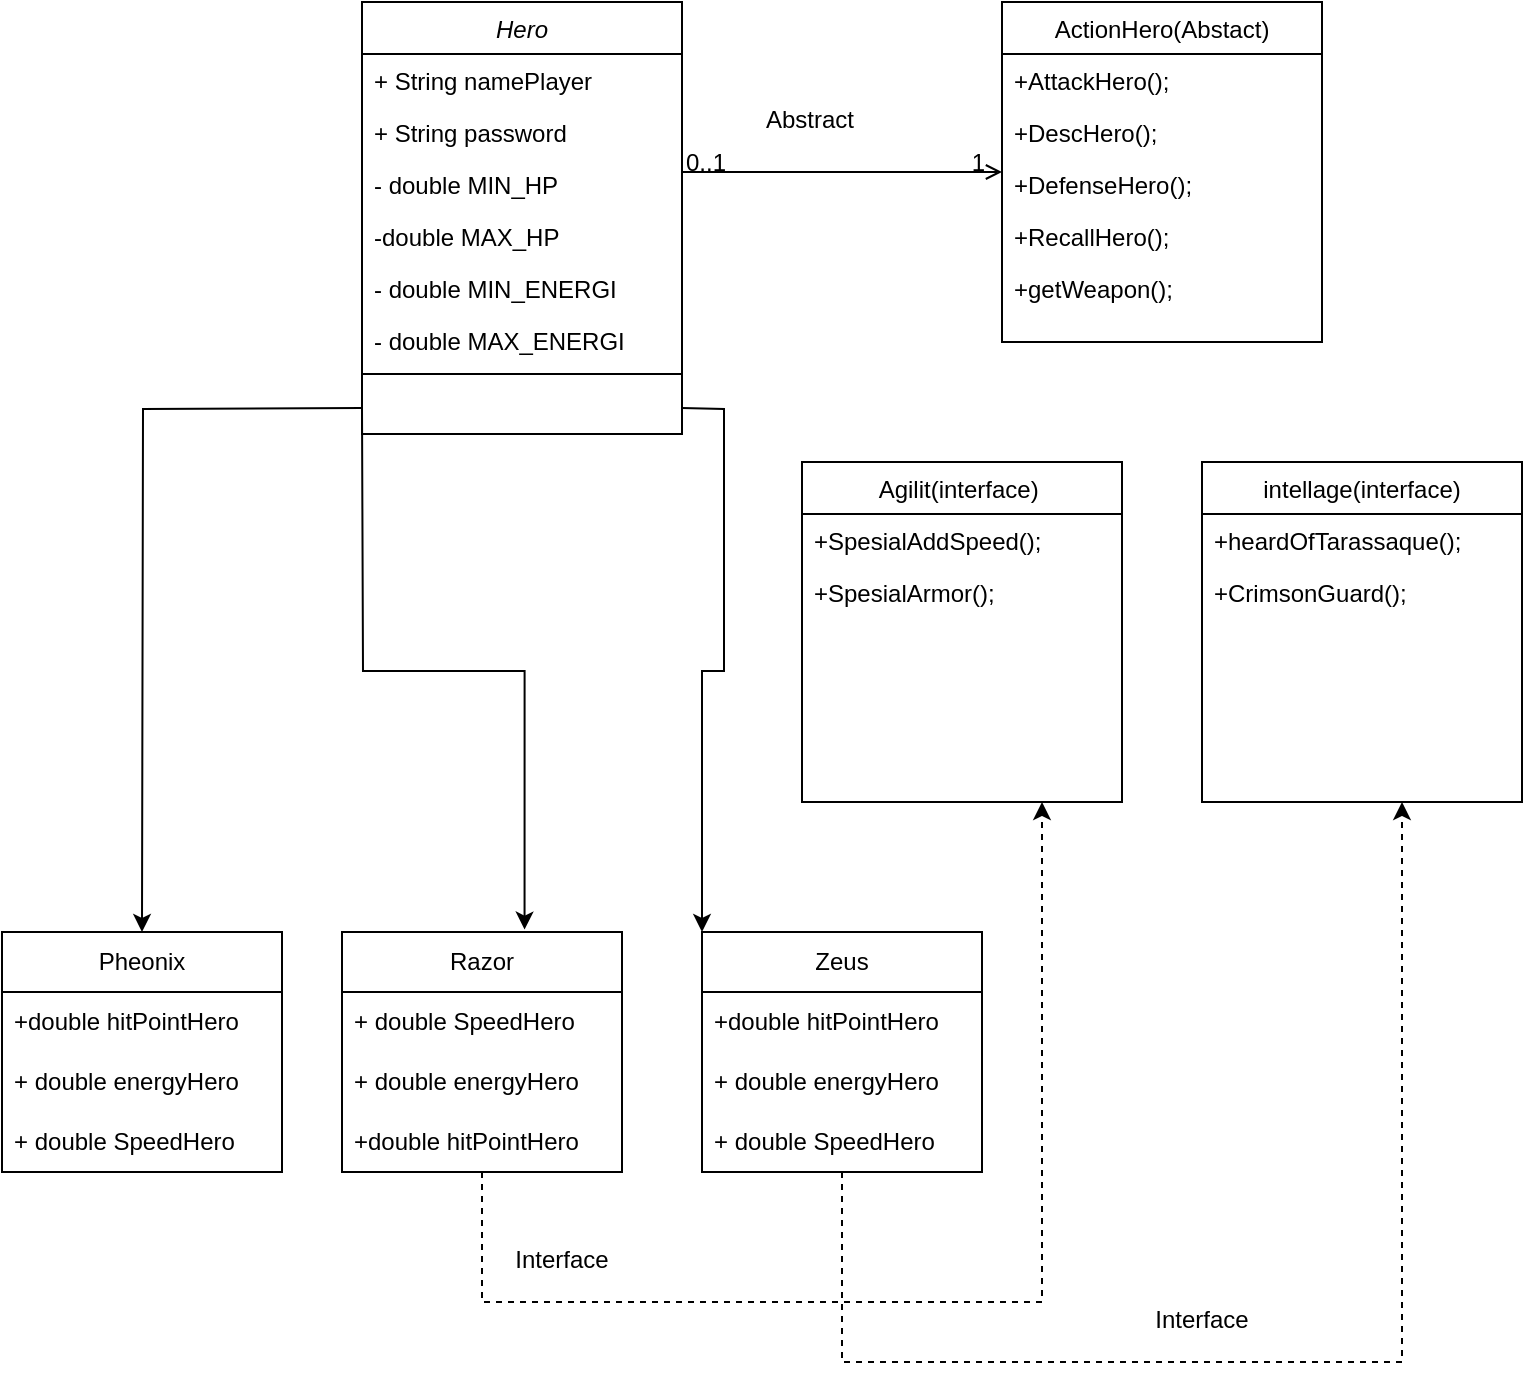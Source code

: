 <mxfile version="20.7.4" type="device"><diagram id="C5RBs43oDa-KdzZeNtuy" name="Page-1"><mxGraphModel dx="1588" dy="924" grid="1" gridSize="10" guides="1" tooltips="1" connect="1" arrows="1" fold="1" page="1" pageScale="1" pageWidth="827" pageHeight="1169" math="0" shadow="0"><root><mxCell id="WIyWlLk6GJQsqaUBKTNV-0"/><mxCell id="WIyWlLk6GJQsqaUBKTNV-1" parent="WIyWlLk6GJQsqaUBKTNV-0"/><mxCell id="zkfFHV4jXpPFQw0GAbJ--0" value="Hero" style="swimlane;fontStyle=2;align=center;verticalAlign=top;childLayout=stackLayout;horizontal=1;startSize=26;horizontalStack=0;resizeParent=1;resizeLast=0;collapsible=1;marginBottom=0;rounded=0;shadow=0;strokeWidth=1;" parent="WIyWlLk6GJQsqaUBKTNV-1" vertex="1"><mxGeometry x="220" y="122" width="160" height="216" as="geometry"><mxRectangle x="230" y="140" width="160" height="26" as="alternateBounds"/></mxGeometry></mxCell><mxCell id="zkfFHV4jXpPFQw0GAbJ--1" value="+ String namePlayer" style="text;align=left;verticalAlign=top;spacingLeft=4;spacingRight=4;overflow=hidden;rotatable=0;points=[[0,0.5],[1,0.5]];portConstraint=eastwest;" parent="zkfFHV4jXpPFQw0GAbJ--0" vertex="1"><mxGeometry y="26" width="160" height="26" as="geometry"/></mxCell><mxCell id="zkfFHV4jXpPFQw0GAbJ--2" value="+ String password" style="text;align=left;verticalAlign=top;spacingLeft=4;spacingRight=4;overflow=hidden;rotatable=0;points=[[0,0.5],[1,0.5]];portConstraint=eastwest;rounded=0;shadow=0;html=0;" parent="zkfFHV4jXpPFQw0GAbJ--0" vertex="1"><mxGeometry y="52" width="160" height="26" as="geometry"/></mxCell><mxCell id="zkfFHV4jXpPFQw0GAbJ--3" value="- double MIN_HP" style="text;align=left;verticalAlign=top;spacingLeft=4;spacingRight=4;overflow=hidden;rotatable=0;points=[[0,0.5],[1,0.5]];portConstraint=eastwest;rounded=0;shadow=0;html=0;" parent="zkfFHV4jXpPFQw0GAbJ--0" vertex="1"><mxGeometry y="78" width="160" height="26" as="geometry"/></mxCell><mxCell id="2vSFdWU1uUnVBV0djzHO-0" value="-double MAX_HP" style="text;align=left;verticalAlign=top;spacingLeft=4;spacingRight=4;overflow=hidden;rotatable=0;points=[[0,0.5],[1,0.5]];portConstraint=eastwest;rounded=0;shadow=0;html=0;" parent="zkfFHV4jXpPFQw0GAbJ--0" vertex="1"><mxGeometry y="104" width="160" height="26" as="geometry"/></mxCell><mxCell id="2vSFdWU1uUnVBV0djzHO-2" value="- double MIN_ENERGI" style="text;align=left;verticalAlign=top;spacingLeft=4;spacingRight=4;overflow=hidden;rotatable=0;points=[[0,0.5],[1,0.5]];portConstraint=eastwest;rounded=0;shadow=0;html=0;" parent="zkfFHV4jXpPFQw0GAbJ--0" vertex="1"><mxGeometry y="130" width="160" height="26" as="geometry"/></mxCell><mxCell id="2vSFdWU1uUnVBV0djzHO-1" value="- double MAX_ENERGI" style="text;align=left;verticalAlign=top;spacingLeft=4;spacingRight=4;overflow=hidden;rotatable=0;points=[[0,0.5],[1,0.5]];portConstraint=eastwest;rounded=0;shadow=0;html=0;" parent="zkfFHV4jXpPFQw0GAbJ--0" vertex="1"><mxGeometry y="156" width="160" height="26" as="geometry"/></mxCell><mxCell id="zkfFHV4jXpPFQw0GAbJ--4" value="" style="line;html=1;strokeWidth=1;align=left;verticalAlign=middle;spacingTop=-1;spacingLeft=3;spacingRight=3;rotatable=0;labelPosition=right;points=[];portConstraint=eastwest;" parent="zkfFHV4jXpPFQw0GAbJ--0" vertex="1"><mxGeometry y="182" width="160" height="8" as="geometry"/></mxCell><mxCell id="zkfFHV4jXpPFQw0GAbJ--17" value="ActionHero(Abstact)" style="swimlane;fontStyle=0;align=center;verticalAlign=top;childLayout=stackLayout;horizontal=1;startSize=26;horizontalStack=0;resizeParent=1;resizeLast=0;collapsible=1;marginBottom=0;rounded=0;shadow=0;strokeWidth=1;" parent="WIyWlLk6GJQsqaUBKTNV-1" vertex="1"><mxGeometry x="540" y="122" width="160" height="170" as="geometry"><mxRectangle x="550" y="140" width="160" height="26" as="alternateBounds"/></mxGeometry></mxCell><mxCell id="2vSFdWU1uUnVBV0djzHO-3" value="+AttackHero();" style="text;align=left;verticalAlign=top;spacingLeft=4;spacingRight=4;overflow=hidden;rotatable=0;points=[[0,0.5],[1,0.5]];portConstraint=eastwest;rounded=0;shadow=0;html=0;" parent="zkfFHV4jXpPFQw0GAbJ--17" vertex="1"><mxGeometry y="26" width="160" height="26" as="geometry"/></mxCell><mxCell id="zkfFHV4jXpPFQw0GAbJ--19" value="+DescHero();" style="text;align=left;verticalAlign=top;spacingLeft=4;spacingRight=4;overflow=hidden;rotatable=0;points=[[0,0.5],[1,0.5]];portConstraint=eastwest;rounded=0;shadow=0;html=0;" parent="zkfFHV4jXpPFQw0GAbJ--17" vertex="1"><mxGeometry y="52" width="160" height="26" as="geometry"/></mxCell><mxCell id="2vSFdWU1uUnVBV0djzHO-4" value="+DefenseHero();" style="text;align=left;verticalAlign=top;spacingLeft=4;spacingRight=4;overflow=hidden;rotatable=0;points=[[0,0.5],[1,0.5]];portConstraint=eastwest;rounded=0;shadow=0;html=0;" parent="zkfFHV4jXpPFQw0GAbJ--17" vertex="1"><mxGeometry y="78" width="160" height="26" as="geometry"/></mxCell><mxCell id="2vSFdWU1uUnVBV0djzHO-5" value="+RecallHero();" style="text;align=left;verticalAlign=top;spacingLeft=4;spacingRight=4;overflow=hidden;rotatable=0;points=[[0,0.5],[1,0.5]];portConstraint=eastwest;rounded=0;shadow=0;html=0;" parent="zkfFHV4jXpPFQw0GAbJ--17" vertex="1"><mxGeometry y="104" width="160" height="26" as="geometry"/></mxCell><mxCell id="2vSFdWU1uUnVBV0djzHO-6" value="+getWeapon();" style="text;align=left;verticalAlign=top;spacingLeft=4;spacingRight=4;overflow=hidden;rotatable=0;points=[[0,0.5],[1,0.5]];portConstraint=eastwest;rounded=0;shadow=0;html=0;" parent="zkfFHV4jXpPFQw0GAbJ--17" vertex="1"><mxGeometry y="130" width="160" height="26" as="geometry"/></mxCell><mxCell id="zkfFHV4jXpPFQw0GAbJ--26" value="" style="endArrow=open;shadow=0;strokeWidth=1;rounded=0;endFill=1;edgeStyle=elbowEdgeStyle;elbow=vertical;" parent="WIyWlLk6GJQsqaUBKTNV-1" source="zkfFHV4jXpPFQw0GAbJ--0" target="zkfFHV4jXpPFQw0GAbJ--17" edge="1"><mxGeometry x="0.5" y="41" relative="1" as="geometry"><mxPoint x="380" y="194" as="sourcePoint"/><mxPoint x="540" y="194" as="targetPoint"/><mxPoint x="-40" y="32" as="offset"/></mxGeometry></mxCell><mxCell id="zkfFHV4jXpPFQw0GAbJ--27" value="0..1" style="resizable=0;align=left;verticalAlign=bottom;labelBackgroundColor=none;fontSize=12;" parent="zkfFHV4jXpPFQw0GAbJ--26" connectable="0" vertex="1"><mxGeometry x="-1" relative="1" as="geometry"><mxPoint y="4" as="offset"/></mxGeometry></mxCell><mxCell id="zkfFHV4jXpPFQw0GAbJ--28" value="1" style="resizable=0;align=right;verticalAlign=bottom;labelBackgroundColor=none;fontSize=12;" parent="zkfFHV4jXpPFQw0GAbJ--26" connectable="0" vertex="1"><mxGeometry x="1" relative="1" as="geometry"><mxPoint x="-7" y="4" as="offset"/></mxGeometry></mxCell><mxCell id="2vSFdWU1uUnVBV0djzHO-7" value="Agilit(interface) " style="swimlane;fontStyle=0;align=center;verticalAlign=top;childLayout=stackLayout;horizontal=1;startSize=26;horizontalStack=0;resizeParent=1;resizeLast=0;collapsible=1;marginBottom=0;rounded=0;shadow=0;strokeWidth=1;" parent="WIyWlLk6GJQsqaUBKTNV-1" vertex="1"><mxGeometry x="440" y="352" width="160" height="170" as="geometry"><mxRectangle x="550" y="140" width="160" height="26" as="alternateBounds"/></mxGeometry></mxCell><mxCell id="2vSFdWU1uUnVBV0djzHO-38" value="+SpesialAddSpeed();" style="text;align=left;verticalAlign=top;spacingLeft=4;spacingRight=4;overflow=hidden;rotatable=0;points=[[0,0.5],[1,0.5]];portConstraint=eastwest;rounded=0;shadow=0;html=0;" parent="2vSFdWU1uUnVBV0djzHO-7" vertex="1"><mxGeometry y="26" width="160" height="26" as="geometry"/></mxCell><mxCell id="2vSFdWU1uUnVBV0djzHO-39" value="+SpesialArmor();" style="text;align=left;verticalAlign=top;spacingLeft=4;spacingRight=4;overflow=hidden;rotatable=0;points=[[0,0.5],[1,0.5]];portConstraint=eastwest;rounded=0;shadow=0;html=0;" parent="2vSFdWU1uUnVBV0djzHO-7" vertex="1"><mxGeometry y="52" width="160" height="26" as="geometry"/></mxCell><mxCell id="2vSFdWU1uUnVBV0djzHO-14" value="intellage(interface)" style="swimlane;fontStyle=0;align=center;verticalAlign=top;childLayout=stackLayout;horizontal=1;startSize=26;horizontalStack=0;resizeParent=1;resizeLast=0;collapsible=1;marginBottom=0;rounded=0;shadow=0;strokeWidth=1;" parent="WIyWlLk6GJQsqaUBKTNV-1" vertex="1"><mxGeometry x="640" y="352" width="160" height="170" as="geometry"><mxRectangle x="550" y="140" width="160" height="26" as="alternateBounds"/></mxGeometry></mxCell><mxCell id="2vSFdWU1uUnVBV0djzHO-40" value="+heardOfTarassaque();" style="text;align=left;verticalAlign=top;spacingLeft=4;spacingRight=4;overflow=hidden;rotatable=0;points=[[0,0.5],[1,0.5]];portConstraint=eastwest;rounded=0;shadow=0;html=0;" parent="2vSFdWU1uUnVBV0djzHO-14" vertex="1"><mxGeometry y="26" width="160" height="26" as="geometry"/></mxCell><mxCell id="2vSFdWU1uUnVBV0djzHO-43" value="+CrimsonGuard();" style="text;align=left;verticalAlign=top;spacingLeft=4;spacingRight=4;overflow=hidden;rotatable=0;points=[[0,0.5],[1,0.5]];portConstraint=eastwest;rounded=0;shadow=0;html=0;" parent="2vSFdWU1uUnVBV0djzHO-14" vertex="1"><mxGeometry y="52" width="160" height="26" as="geometry"/></mxCell><mxCell id="2vSFdWU1uUnVBV0djzHO-35" style="edgeStyle=orthogonalEdgeStyle;rounded=0;orthogonalLoop=1;jettySize=auto;html=1;entryX=0.75;entryY=1;entryDx=0;entryDy=0;dashed=1;" parent="WIyWlLk6GJQsqaUBKTNV-1" source="2vSFdWU1uUnVBV0djzHO-28" target="2vSFdWU1uUnVBV0djzHO-7" edge="1"><mxGeometry relative="1" as="geometry"><Array as="points"><mxPoint x="280" y="772"/><mxPoint x="560" y="772"/></Array></mxGeometry></mxCell><mxCell id="2vSFdWU1uUnVBV0djzHO-28" value="Razor" style="swimlane;fontStyle=0;childLayout=stackLayout;horizontal=1;startSize=30;horizontalStack=0;resizeParent=1;resizeParentMax=0;resizeLast=0;collapsible=1;marginBottom=0;whiteSpace=wrap;html=1;" parent="WIyWlLk6GJQsqaUBKTNV-1" vertex="1"><mxGeometry x="210" y="587" width="140" height="120" as="geometry"/></mxCell><mxCell id="2vSFdWU1uUnVBV0djzHO-57" value="+ double SpeedHero" style="text;strokeColor=none;fillColor=none;align=left;verticalAlign=middle;spacingLeft=4;spacingRight=4;overflow=hidden;points=[[0,0.5],[1,0.5]];portConstraint=eastwest;rotatable=0;whiteSpace=wrap;html=1;" parent="2vSFdWU1uUnVBV0djzHO-28" vertex="1"><mxGeometry y="30" width="140" height="30" as="geometry"/></mxCell><mxCell id="2vSFdWU1uUnVBV0djzHO-56" value="+ double energyHero" style="text;strokeColor=none;fillColor=none;align=left;verticalAlign=middle;spacingLeft=4;spacingRight=4;overflow=hidden;points=[[0,0.5],[1,0.5]];portConstraint=eastwest;rotatable=0;whiteSpace=wrap;html=1;" parent="2vSFdWU1uUnVBV0djzHO-28" vertex="1"><mxGeometry y="60" width="140" height="30" as="geometry"/></mxCell><mxCell id="2vSFdWU1uUnVBV0djzHO-55" value="+double hitPointHero" style="text;strokeColor=none;fillColor=none;align=left;verticalAlign=middle;spacingLeft=4;spacingRight=4;overflow=hidden;points=[[0,0.5],[1,0.5]];portConstraint=eastwest;rotatable=0;whiteSpace=wrap;html=1;" parent="2vSFdWU1uUnVBV0djzHO-28" vertex="1"><mxGeometry y="90" width="140" height="30" as="geometry"/></mxCell><mxCell id="2vSFdWU1uUnVBV0djzHO-29" style="edgeStyle=orthogonalEdgeStyle;rounded=0;orthogonalLoop=1;jettySize=auto;html=1;entryX=0.652;entryY=-0.01;entryDx=0;entryDy=0;entryPerimeter=0;" parent="WIyWlLk6GJQsqaUBKTNV-1" target="2vSFdWU1uUnVBV0djzHO-28" edge="1"><mxGeometry relative="1" as="geometry"><mxPoint x="220" y="325" as="sourcePoint"/></mxGeometry></mxCell><mxCell id="2vSFdWU1uUnVBV0djzHO-30" style="edgeStyle=orthogonalEdgeStyle;rounded=0;orthogonalLoop=1;jettySize=auto;html=1;entryX=0.5;entryY=0;entryDx=0;entryDy=0;" parent="WIyWlLk6GJQsqaUBKTNV-1" edge="1"><mxGeometry relative="1" as="geometry"><mxPoint x="110" y="587" as="targetPoint"/><mxPoint x="220" y="325" as="sourcePoint"/></mxGeometry></mxCell><mxCell id="2vSFdWU1uUnVBV0djzHO-36" style="edgeStyle=orthogonalEdgeStyle;rounded=0;orthogonalLoop=1;jettySize=auto;html=1;dashed=1;" parent="WIyWlLk6GJQsqaUBKTNV-1" source="2vSFdWU1uUnVBV0djzHO-31" edge="1"><mxGeometry relative="1" as="geometry"><mxPoint x="740" y="522" as="targetPoint"/><Array as="points"><mxPoint x="460" y="802"/><mxPoint x="740" y="802"/></Array></mxGeometry></mxCell><mxCell id="2vSFdWU1uUnVBV0djzHO-31" value="Zeus" style="swimlane;fontStyle=0;childLayout=stackLayout;horizontal=1;startSize=30;horizontalStack=0;resizeParent=1;resizeParentMax=0;resizeLast=0;collapsible=1;marginBottom=0;whiteSpace=wrap;html=1;" parent="WIyWlLk6GJQsqaUBKTNV-1" vertex="1"><mxGeometry x="390" y="587" width="140" height="120" as="geometry"/></mxCell><mxCell id="2vSFdWU1uUnVBV0djzHO-60" value="+double hitPointHero" style="text;strokeColor=none;fillColor=none;align=left;verticalAlign=middle;spacingLeft=4;spacingRight=4;overflow=hidden;points=[[0,0.5],[1,0.5]];portConstraint=eastwest;rotatable=0;whiteSpace=wrap;html=1;" parent="2vSFdWU1uUnVBV0djzHO-31" vertex="1"><mxGeometry y="30" width="140" height="30" as="geometry"/></mxCell><mxCell id="2vSFdWU1uUnVBV0djzHO-59" value="+ double energyHero" style="text;strokeColor=none;fillColor=none;align=left;verticalAlign=middle;spacingLeft=4;spacingRight=4;overflow=hidden;points=[[0,0.5],[1,0.5]];portConstraint=eastwest;rotatable=0;whiteSpace=wrap;html=1;" parent="2vSFdWU1uUnVBV0djzHO-31" vertex="1"><mxGeometry y="60" width="140" height="30" as="geometry"/></mxCell><mxCell id="2vSFdWU1uUnVBV0djzHO-58" value="+ double SpeedHero" style="text;strokeColor=none;fillColor=none;align=left;verticalAlign=middle;spacingLeft=4;spacingRight=4;overflow=hidden;points=[[0,0.5],[1,0.5]];portConstraint=eastwest;rotatable=0;whiteSpace=wrap;html=1;" parent="2vSFdWU1uUnVBV0djzHO-31" vertex="1"><mxGeometry y="90" width="140" height="30" as="geometry"/></mxCell><mxCell id="2vSFdWU1uUnVBV0djzHO-32" style="edgeStyle=orthogonalEdgeStyle;rounded=0;orthogonalLoop=1;jettySize=auto;html=1;entryX=0;entryY=0;entryDx=0;entryDy=0;" parent="WIyWlLk6GJQsqaUBKTNV-1" target="2vSFdWU1uUnVBV0djzHO-31" edge="1"><mxGeometry relative="1" as="geometry"><mxPoint x="380" y="325" as="sourcePoint"/></mxGeometry></mxCell><mxCell id="2vSFdWU1uUnVBV0djzHO-51" value="Pheonix" style="swimlane;fontStyle=0;childLayout=stackLayout;horizontal=1;startSize=30;horizontalStack=0;resizeParent=1;resizeParentMax=0;resizeLast=0;collapsible=1;marginBottom=0;whiteSpace=wrap;html=1;" parent="WIyWlLk6GJQsqaUBKTNV-1" vertex="1"><mxGeometry x="40" y="587" width="140" height="120" as="geometry"/></mxCell><mxCell id="2vSFdWU1uUnVBV0djzHO-52" value="+double hitPointHero" style="text;strokeColor=none;fillColor=none;align=left;verticalAlign=middle;spacingLeft=4;spacingRight=4;overflow=hidden;points=[[0,0.5],[1,0.5]];portConstraint=eastwest;rotatable=0;whiteSpace=wrap;html=1;" parent="2vSFdWU1uUnVBV0djzHO-51" vertex="1"><mxGeometry y="30" width="140" height="30" as="geometry"/></mxCell><mxCell id="2vSFdWU1uUnVBV0djzHO-53" value="+ double energyHero" style="text;strokeColor=none;fillColor=none;align=left;verticalAlign=middle;spacingLeft=4;spacingRight=4;overflow=hidden;points=[[0,0.5],[1,0.5]];portConstraint=eastwest;rotatable=0;whiteSpace=wrap;html=1;" parent="2vSFdWU1uUnVBV0djzHO-51" vertex="1"><mxGeometry y="60" width="140" height="30" as="geometry"/></mxCell><mxCell id="2vSFdWU1uUnVBV0djzHO-54" value="+ double SpeedHero" style="text;strokeColor=none;fillColor=none;align=left;verticalAlign=middle;spacingLeft=4;spacingRight=4;overflow=hidden;points=[[0,0.5],[1,0.5]];portConstraint=eastwest;rotatable=0;whiteSpace=wrap;html=1;" parent="2vSFdWU1uUnVBV0djzHO-51" vertex="1"><mxGeometry y="90" width="140" height="30" as="geometry"/></mxCell><mxCell id="EPlfp01_Sj0qyE11RMyk-39" value="Abstract" style="text;html=1;strokeColor=none;fillColor=none;align=center;verticalAlign=middle;whiteSpace=wrap;rounded=0;" parent="WIyWlLk6GJQsqaUBKTNV-1" vertex="1"><mxGeometry x="414" y="166" width="60" height="30" as="geometry"/></mxCell><mxCell id="EPlfp01_Sj0qyE11RMyk-41" value="Interface" style="text;html=1;strokeColor=none;fillColor=none;align=center;verticalAlign=middle;whiteSpace=wrap;rounded=0;" parent="WIyWlLk6GJQsqaUBKTNV-1" vertex="1"><mxGeometry x="610" y="766" width="60" height="30" as="geometry"/></mxCell><mxCell id="EPlfp01_Sj0qyE11RMyk-42" value="Interface" style="text;html=1;strokeColor=none;fillColor=none;align=center;verticalAlign=middle;whiteSpace=wrap;rounded=0;" parent="WIyWlLk6GJQsqaUBKTNV-1" vertex="1"><mxGeometry x="290" y="736" width="60" height="30" as="geometry"/></mxCell></root></mxGraphModel></diagram></mxfile>